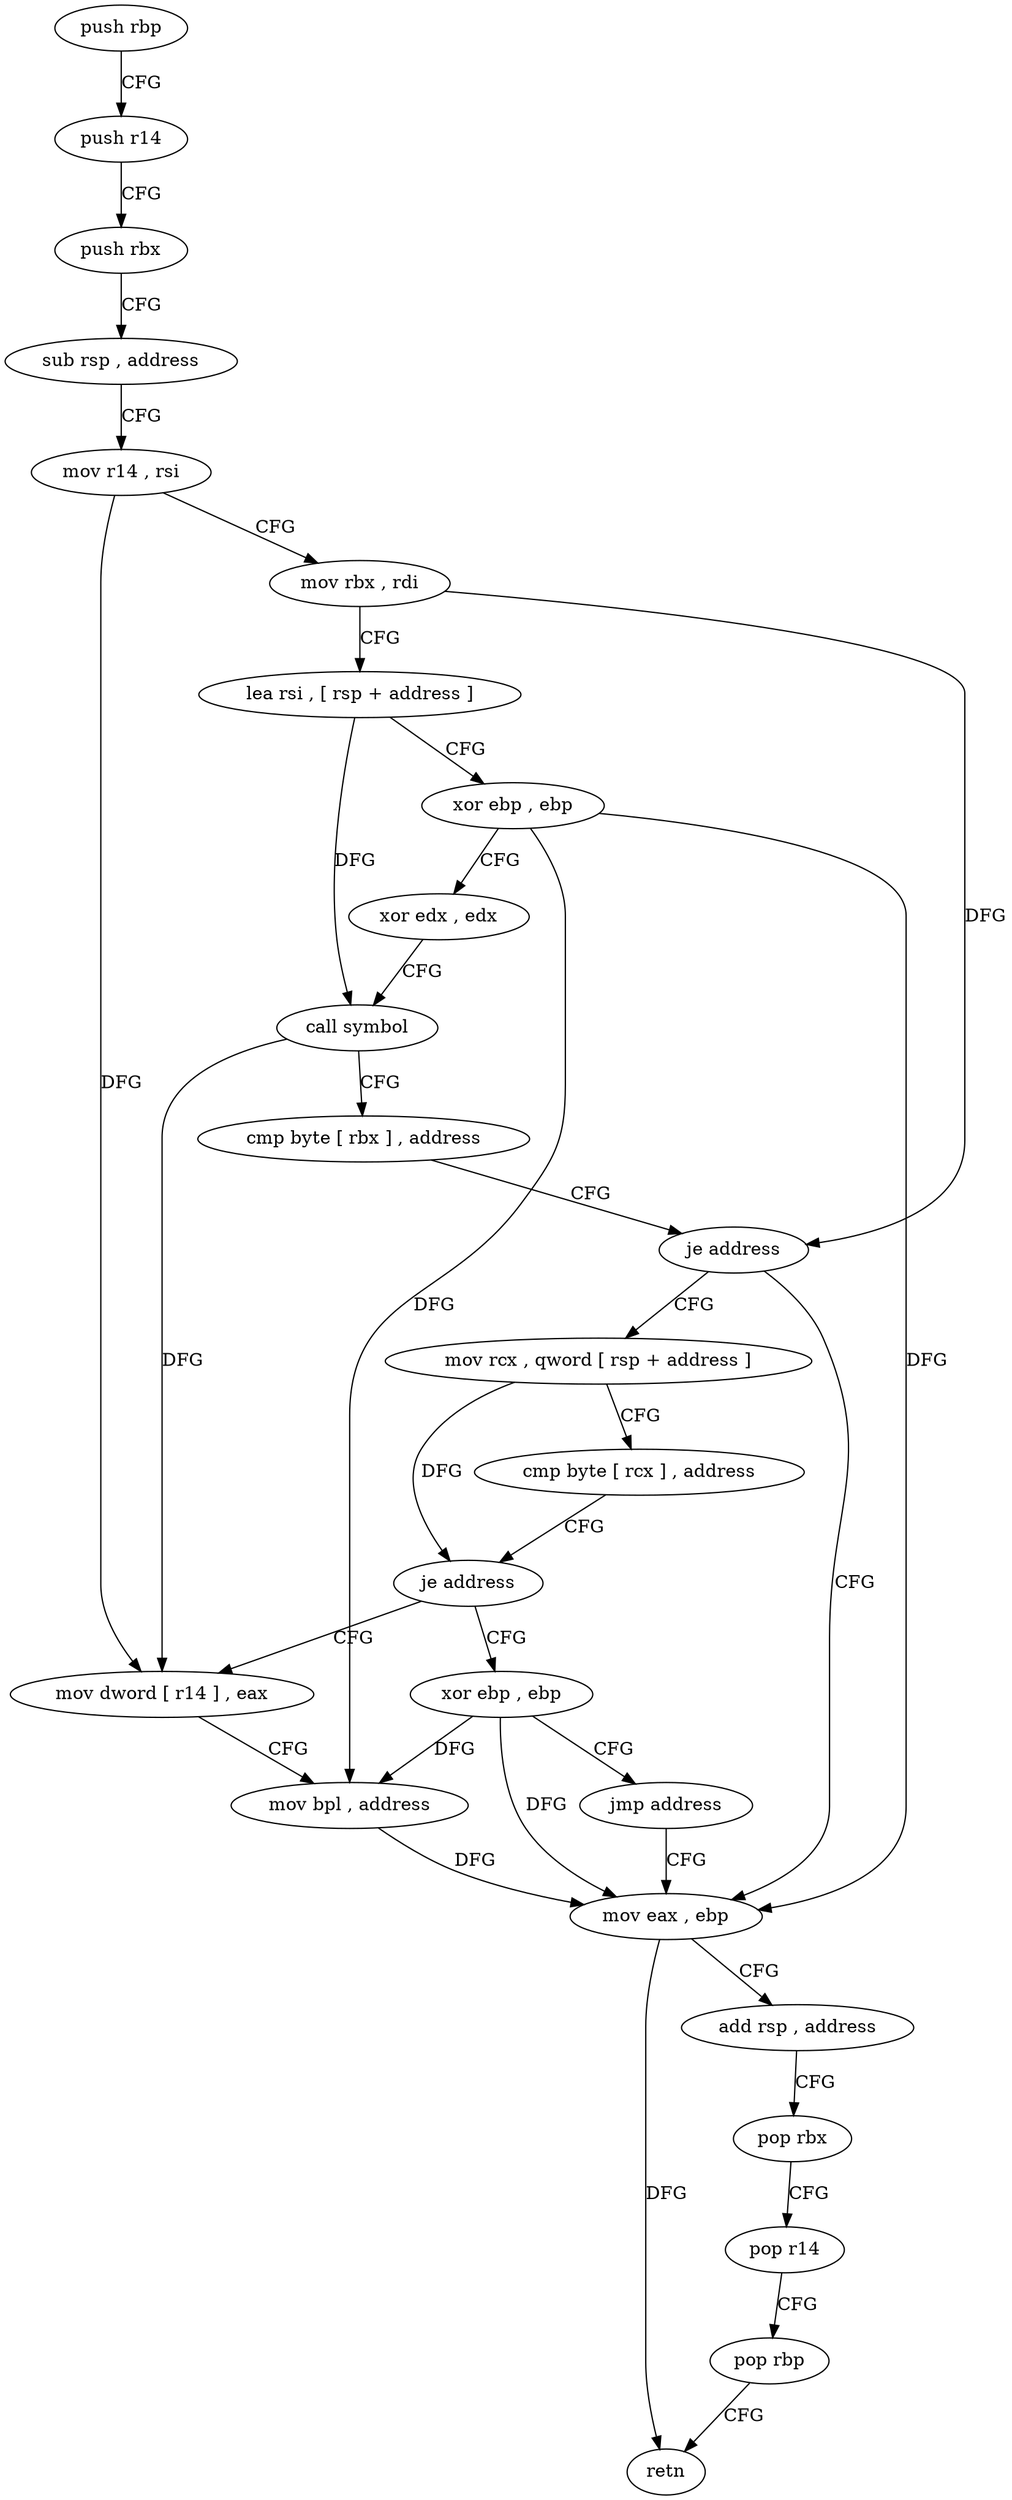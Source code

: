 digraph "func" {
"77232" [label = "push rbp" ]
"77233" [label = "push r14" ]
"77235" [label = "push rbx" ]
"77236" [label = "sub rsp , address" ]
"77240" [label = "mov r14 , rsi" ]
"77243" [label = "mov rbx , rdi" ]
"77246" [label = "lea rsi , [ rsp + address ]" ]
"77251" [label = "xor ebp , ebp" ]
"77253" [label = "xor edx , edx" ]
"77255" [label = "call symbol" ]
"77260" [label = "cmp byte [ rbx ] , address" ]
"77263" [label = "je address" ]
"77285" [label = "mov eax , ebp" ]
"77265" [label = "mov rcx , qword [ rsp + address ]" ]
"77287" [label = "add rsp , address" ]
"77291" [label = "pop rbx" ]
"77292" [label = "pop r14" ]
"77294" [label = "pop rbp" ]
"77295" [label = "retn" ]
"77270" [label = "cmp byte [ rcx ] , address" ]
"77273" [label = "je address" ]
"77279" [label = "mov dword [ r14 ] , eax" ]
"77275" [label = "xor ebp , ebp" ]
"77282" [label = "mov bpl , address" ]
"77277" [label = "jmp address" ]
"77232" -> "77233" [ label = "CFG" ]
"77233" -> "77235" [ label = "CFG" ]
"77235" -> "77236" [ label = "CFG" ]
"77236" -> "77240" [ label = "CFG" ]
"77240" -> "77243" [ label = "CFG" ]
"77240" -> "77279" [ label = "DFG" ]
"77243" -> "77246" [ label = "CFG" ]
"77243" -> "77263" [ label = "DFG" ]
"77246" -> "77251" [ label = "CFG" ]
"77246" -> "77255" [ label = "DFG" ]
"77251" -> "77253" [ label = "CFG" ]
"77251" -> "77285" [ label = "DFG" ]
"77251" -> "77282" [ label = "DFG" ]
"77253" -> "77255" [ label = "CFG" ]
"77255" -> "77260" [ label = "CFG" ]
"77255" -> "77279" [ label = "DFG" ]
"77260" -> "77263" [ label = "CFG" ]
"77263" -> "77285" [ label = "CFG" ]
"77263" -> "77265" [ label = "CFG" ]
"77285" -> "77287" [ label = "CFG" ]
"77285" -> "77295" [ label = "DFG" ]
"77265" -> "77270" [ label = "CFG" ]
"77265" -> "77273" [ label = "DFG" ]
"77287" -> "77291" [ label = "CFG" ]
"77291" -> "77292" [ label = "CFG" ]
"77292" -> "77294" [ label = "CFG" ]
"77294" -> "77295" [ label = "CFG" ]
"77270" -> "77273" [ label = "CFG" ]
"77273" -> "77279" [ label = "CFG" ]
"77273" -> "77275" [ label = "CFG" ]
"77279" -> "77282" [ label = "CFG" ]
"77275" -> "77277" [ label = "CFG" ]
"77275" -> "77285" [ label = "DFG" ]
"77275" -> "77282" [ label = "DFG" ]
"77282" -> "77285" [ label = "DFG" ]
"77277" -> "77285" [ label = "CFG" ]
}
